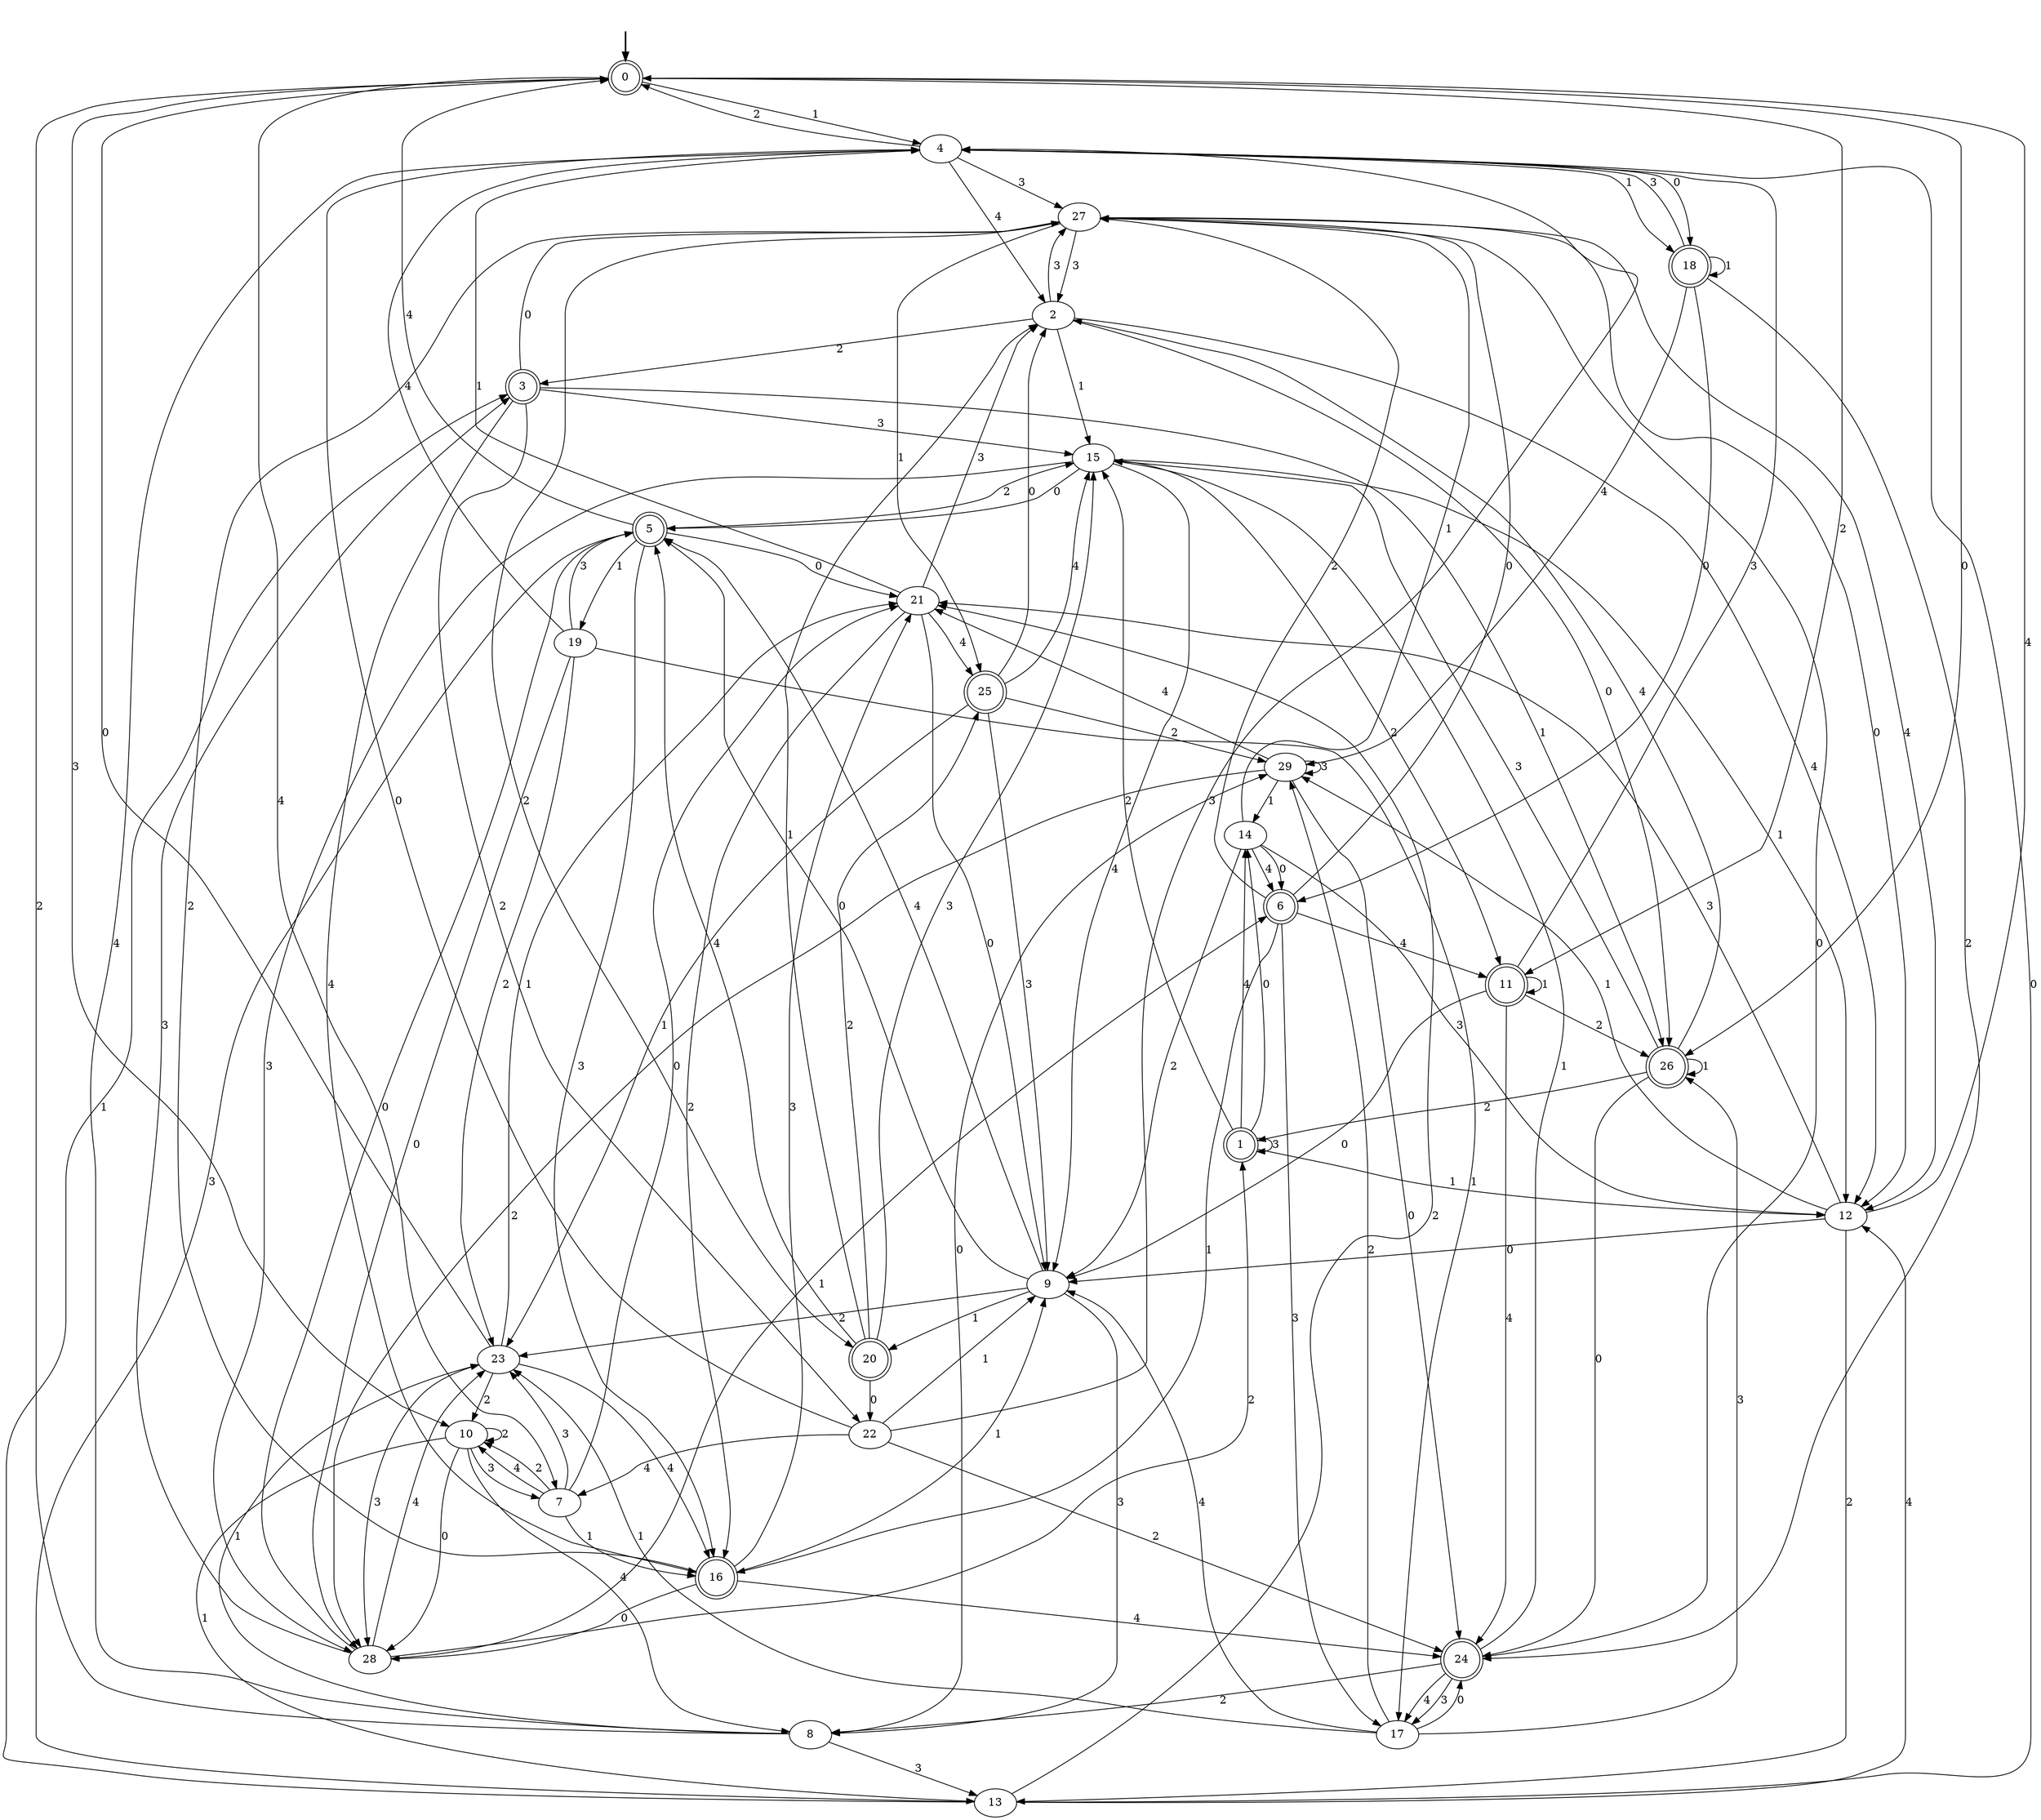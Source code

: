 digraph {
	fake [style=invisible]
	0 [root=true shape=doublecircle]
	1 [shape=doublecircle]
	2
	3 [shape=doublecircle]
	4
	5 [shape=doublecircle]
	6 [shape=doublecircle]
	7
	8
	9
	10
	11 [shape=doublecircle]
	12
	13
	14
	15
	16 [shape=doublecircle]
	17
	18 [shape=doublecircle]
	19
	20 [shape=doublecircle]
	21
	22
	23
	24 [shape=doublecircle]
	25 [shape=doublecircle]
	26 [shape=doublecircle]
	27
	28
	29
	fake -> 0 [style=bold]
	20 -> 5 [label=4]
	22 -> 24 [label=2]
	5 -> 21 [label=0]
	18 -> 18 [label=1]
	13 -> 12 [label=4]
	20 -> 22 [label=0]
	6 -> 27 [label=2]
	18 -> 6 [label=0]
	5 -> 16 [label=3]
	24 -> 15 [label=1]
	15 -> 5 [label=0]
	13 -> 21 [label=2]
	1 -> 1 [label=3]
	3 -> 26 [label=1]
	24 -> 27 [label=0]
	28 -> 5 [label=0]
	23 -> 16 [label=4]
	4 -> 2 [label=4]
	22 -> 7 [label=4]
	13 -> 4 [label=0]
	10 -> 7 [label=3]
	19 -> 4 [label=4]
	7 -> 10 [label=4]
	19 -> 5 [label=3]
	1 -> 14 [label=0]
	22 -> 4 [label=3]
	27 -> 25 [label=1]
	0 -> 4 [label=1]
	27 -> 2 [label=3]
	3 -> 16 [label=4]
	9 -> 5 [label=0]
	11 -> 11 [label=1]
	13 -> 3 [label=1]
	7 -> 21 [label=0]
	29 -> 24 [label=0]
	9 -> 5 [label=4]
	4 -> 18 [label=1]
	0 -> 11 [label=2]
	27 -> 12 [label=0]
	28 -> 6 [label=1]
	28 -> 1 [label=2]
	3 -> 27 [label=0]
	21 -> 4 [label=1]
	24 -> 17 [label=3]
	22 -> 4 [label=0]
	1 -> 12 [label=1]
	9 -> 8 [label=3]
	18 -> 4 [label=3]
	21 -> 2 [label=3]
	26 -> 1 [label=2]
	4 -> 0 [label=2]
	25 -> 15 [label=4]
	16 -> 21 [label=3]
	4 -> 27 [label=3]
	5 -> 15 [label=2]
	12 -> 29 [label=1]
	19 -> 28 [label=0]
	17 -> 26 [label=3]
	8 -> 13 [label=3]
	29 -> 29 [label=3]
	18 -> 24 [label=2]
	11 -> 4 [label=3]
	2 -> 26 [label=0]
	20 -> 25 [label=2]
	5 -> 19 [label=1]
	13 -> 5 [label=3]
	23 -> 21 [label=1]
	20 -> 2 [label=1]
	25 -> 23 [label=1]
	14 -> 12 [label=3]
	17 -> 9 [label=4]
	11 -> 24 [label=4]
	7 -> 10 [label=2]
	27 -> 20 [label=2]
	26 -> 2 [label=4]
	26 -> 15 [label=3]
	16 -> 9 [label=1]
	23 -> 28 [label=3]
	10 -> 8 [label=4]
	15 -> 9 [label=4]
	10 -> 13 [label=1]
	25 -> 29 [label=2]
	9 -> 23 [label=2]
	0 -> 10 [label=3]
	10 -> 28 [label=0]
	12 -> 13 [label=2]
	21 -> 25 [label=4]
	14 -> 6 [label=0]
	7 -> 16 [label=1]
	27 -> 12 [label=4]
	21 -> 9 [label=0]
	16 -> 27 [label=2]
	6 -> 17 [label=3]
	28 -> 3 [label=3]
	7 -> 23 [label=3]
	28 -> 23 [label=4]
	14 -> 9 [label=2]
	17 -> 24 [label=0]
	26 -> 26 [label=1]
	6 -> 27 [label=0]
	8 -> 29 [label=0]
	25 -> 9 [label=3]
	2 -> 27 [label=3]
	29 -> 28 [label=2]
	20 -> 15 [label=3]
	4 -> 18 [label=0]
	29 -> 21 [label=4]
	29 -> 14 [label=1]
	0 -> 7 [label=4]
	15 -> 12 [label=1]
	3 -> 22 [label=2]
	17 -> 23 [label=1]
	8 -> 4 [label=4]
	19 -> 17 [label=1]
	5 -> 0 [label=4]
	12 -> 9 [label=0]
	16 -> 24 [label=4]
	12 -> 0 [label=4]
	2 -> 15 [label=1]
	6 -> 16 [label=1]
	15 -> 28 [label=3]
	6 -> 11 [label=4]
	14 -> 27 [label=1]
	3 -> 15 [label=3]
	26 -> 24 [label=0]
	11 -> 26 [label=2]
	17 -> 29 [label=2]
	14 -> 6 [label=4]
	2 -> 12 [label=4]
	0 -> 26 [label=0]
	23 -> 0 [label=0]
	21 -> 16 [label=2]
	19 -> 23 [label=2]
	22 -> 9 [label=1]
	25 -> 2 [label=0]
	2 -> 3 [label=2]
	10 -> 10 [label=2]
	11 -> 9 [label=0]
	23 -> 10 [label=2]
	12 -> 21 [label=3]
	1 -> 15 [label=2]
	15 -> 11 [label=2]
	18 -> 29 [label=4]
	8 -> 0 [label=2]
	9 -> 20 [label=1]
	8 -> 23 [label=1]
	16 -> 28 [label=0]
	24 -> 17 [label=4]
	1 -> 14 [label=4]
	24 -> 8 [label=2]
}
